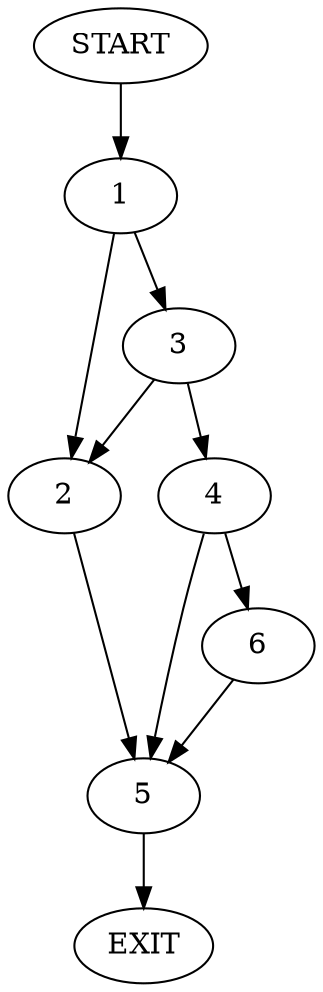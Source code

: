 digraph {
0 [label="START"]
7 [label="EXIT"]
0 -> 1
1 -> 2
1 -> 3
3 -> 2
3 -> 4
2 -> 5
4 -> 6
4 -> 5
5 -> 7
6 -> 5
}
